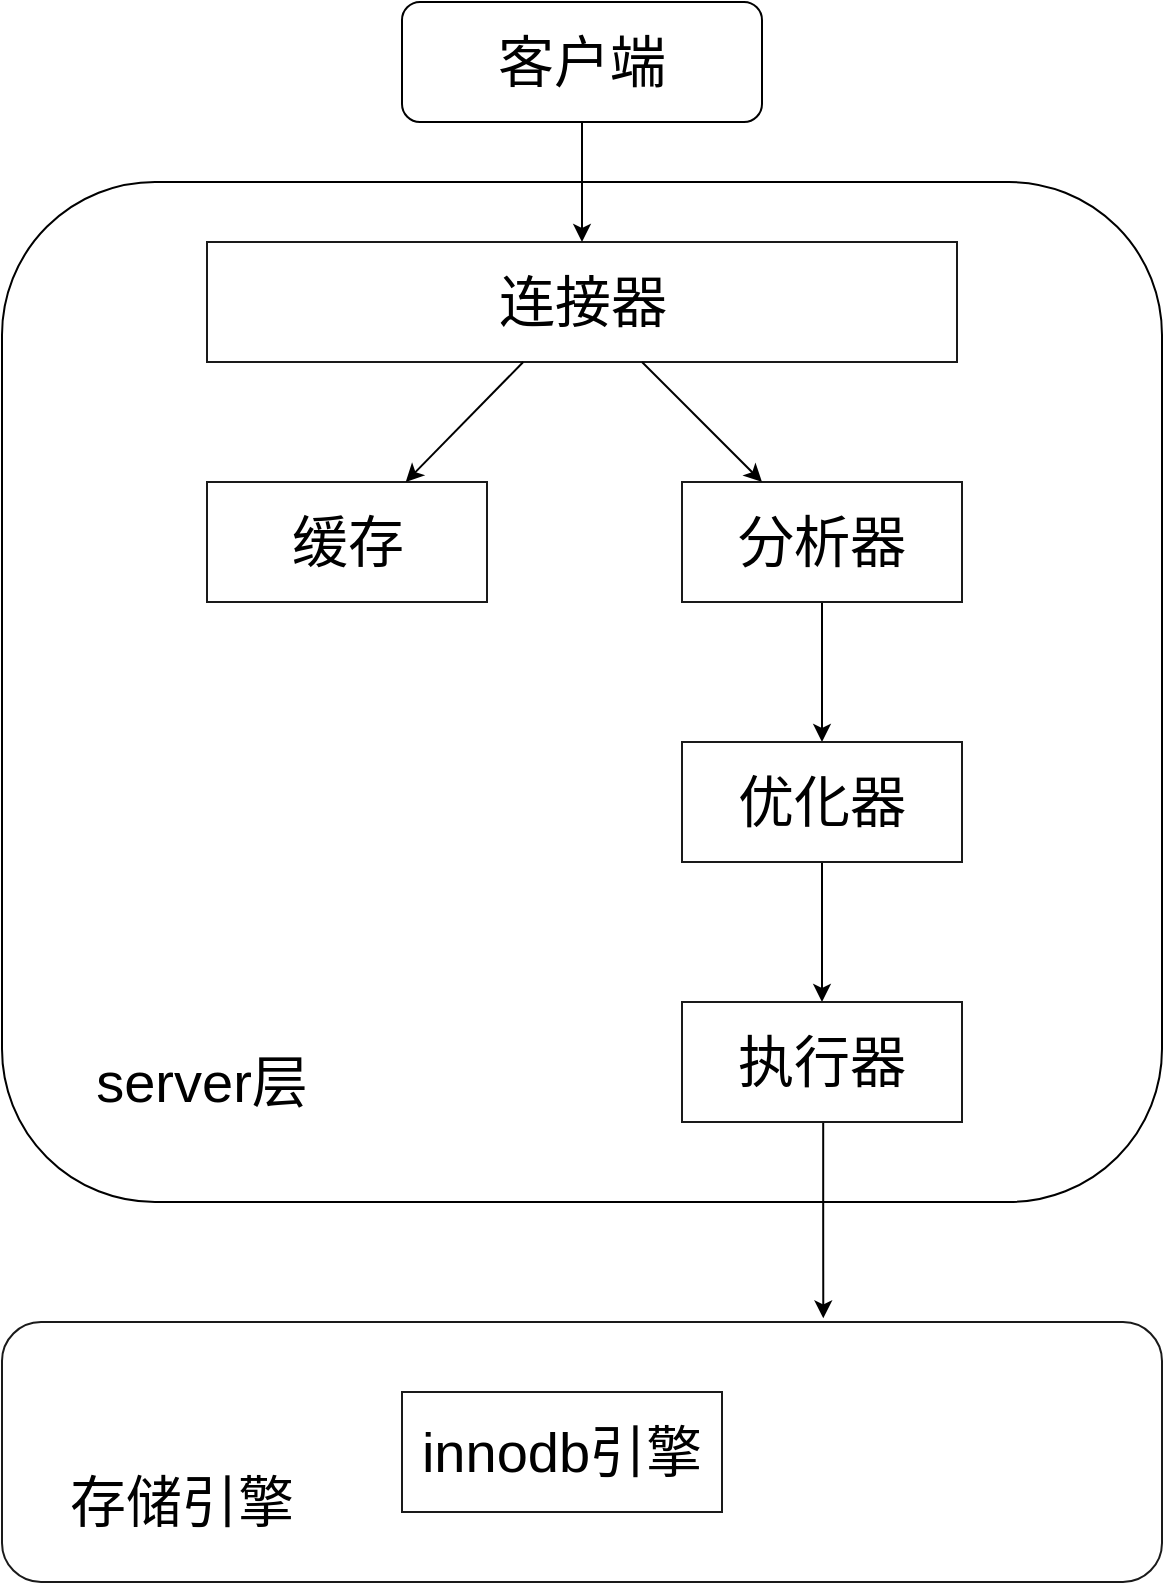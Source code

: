 <mxfile version="14.6.6" type="github">
  <diagram name="Page-1" id="c7488fd3-1785-93aa-aadb-54a6760d102a">
    <mxGraphModel dx="1730" dy="913" grid="1" gridSize="10" guides="1" tooltips="1" connect="1" arrows="1" fold="1" page="1" pageScale="1" pageWidth="1100" pageHeight="850" background="#ffffff" math="0" shadow="0">
      <root>
        <mxCell id="0" />
        <mxCell id="1" parent="0" />
        <mxCell id="vQC9IW_aOGiXOUibcGVV-1" value="&lt;font style=&quot;font-size: 28px&quot;&gt;客户端&lt;/font&gt;" style="rounded=1;whiteSpace=wrap;html=1;" vertex="1" parent="1">
          <mxGeometry x="310" y="20" width="180" height="60" as="geometry" />
        </mxCell>
        <mxCell id="vQC9IW_aOGiXOUibcGVV-2" value="" style="rounded=1;whiteSpace=wrap;html=1;shadow=0;glass=0;" vertex="1" parent="1">
          <mxGeometry x="110" y="110" width="580" height="510" as="geometry" />
        </mxCell>
        <mxCell id="vQC9IW_aOGiXOUibcGVV-3" value="&lt;font style=&quot;font-size: 28px&quot;&gt;server层&lt;/font&gt;" style="rounded=0;whiteSpace=wrap;html=1;strokeColor=#FFFFFF;" vertex="1" parent="1">
          <mxGeometry x="150" y="530" width="120" height="60" as="geometry" />
        </mxCell>
        <mxCell id="vQC9IW_aOGiXOUibcGVV-5" value="&lt;font style=&quot;font-size: 28px&quot;&gt;连接器&lt;/font&gt;" style="rounded=0;whiteSpace=wrap;html=1;strokeColor=#1A1A1A;" vertex="1" parent="1">
          <mxGeometry x="212.5" y="140" width="375" height="60" as="geometry" />
        </mxCell>
        <mxCell id="vQC9IW_aOGiXOUibcGVV-18" value="" style="edgeStyle=orthogonalEdgeStyle;rounded=0;orthogonalLoop=1;jettySize=auto;html=1;" edge="1" parent="1" source="vQC9IW_aOGiXOUibcGVV-7" target="vQC9IW_aOGiXOUibcGVV-8">
          <mxGeometry relative="1" as="geometry" />
        </mxCell>
        <mxCell id="vQC9IW_aOGiXOUibcGVV-7" value="&lt;font style=&quot;font-size: 28px&quot;&gt;分析器&lt;/font&gt;" style="rounded=0;whiteSpace=wrap;html=1;strokeColor=#1A1A1A;" vertex="1" parent="1">
          <mxGeometry x="450" y="260" width="140" height="60" as="geometry" />
        </mxCell>
        <mxCell id="vQC9IW_aOGiXOUibcGVV-19" value="" style="edgeStyle=orthogonalEdgeStyle;rounded=0;orthogonalLoop=1;jettySize=auto;html=1;" edge="1" parent="1" source="vQC9IW_aOGiXOUibcGVV-8" target="vQC9IW_aOGiXOUibcGVV-12">
          <mxGeometry relative="1" as="geometry" />
        </mxCell>
        <mxCell id="vQC9IW_aOGiXOUibcGVV-8" value="&lt;font style=&quot;font-size: 28px&quot;&gt;优化器&lt;/font&gt;" style="rounded=0;whiteSpace=wrap;html=1;strokeColor=#1A1A1A;" vertex="1" parent="1">
          <mxGeometry x="450" y="390" width="140" height="60" as="geometry" />
        </mxCell>
        <mxCell id="vQC9IW_aOGiXOUibcGVV-20" value="" style="edgeStyle=orthogonalEdgeStyle;rounded=0;orthogonalLoop=1;jettySize=auto;html=1;entryX=0.708;entryY=-0.014;entryDx=0;entryDy=0;entryPerimeter=0;" edge="1" parent="1" source="vQC9IW_aOGiXOUibcGVV-12" target="vQC9IW_aOGiXOUibcGVV-13">
          <mxGeometry relative="1" as="geometry">
            <mxPoint x="520" y="640" as="targetPoint" />
            <Array as="points">
              <mxPoint x="520" y="630" />
            </Array>
          </mxGeometry>
        </mxCell>
        <mxCell id="vQC9IW_aOGiXOUibcGVV-12" value="&lt;font style=&quot;font-size: 28px&quot;&gt;执行器&lt;/font&gt;" style="rounded=0;whiteSpace=wrap;html=1;strokeColor=#1A1A1A;" vertex="1" parent="1">
          <mxGeometry x="450" y="520" width="140" height="60" as="geometry" />
        </mxCell>
        <mxCell id="vQC9IW_aOGiXOUibcGVV-13" value="" style="rounded=1;whiteSpace=wrap;html=1;shadow=0;glass=0;strokeColor=#1A1A1A;" vertex="1" parent="1">
          <mxGeometry x="110" y="680" width="580" height="130" as="geometry" />
        </mxCell>
        <mxCell id="vQC9IW_aOGiXOUibcGVV-14" value="&lt;font style=&quot;font-size: 28px&quot;&gt;存储引擎&lt;/font&gt;" style="rounded=0;whiteSpace=wrap;html=1;shadow=0;glass=0;strokeColor=#FFFFFF;" vertex="1" parent="1">
          <mxGeometry x="140" y="740" width="120" height="60" as="geometry" />
        </mxCell>
        <mxCell id="vQC9IW_aOGiXOUibcGVV-15" value="&lt;font style=&quot;font-size: 28px&quot;&gt;innodb引擎&lt;/font&gt;" style="rounded=0;whiteSpace=wrap;html=1;shadow=0;glass=0;strokeColor=#1A1A1A;" vertex="1" parent="1">
          <mxGeometry x="310" y="715" width="160" height="60" as="geometry" />
        </mxCell>
        <mxCell id="vQC9IW_aOGiXOUibcGVV-16" value="" style="endArrow=classic;html=1;" edge="1" parent="1" source="vQC9IW_aOGiXOUibcGVV-1" target="vQC9IW_aOGiXOUibcGVV-5">
          <mxGeometry width="50" height="50" relative="1" as="geometry">
            <mxPoint x="380" y="100" as="sourcePoint" />
            <mxPoint x="430" y="50" as="targetPoint" />
          </mxGeometry>
        </mxCell>
        <mxCell id="vQC9IW_aOGiXOUibcGVV-17" value="" style="endArrow=classic;html=1;" edge="1" parent="1" source="vQC9IW_aOGiXOUibcGVV-5" target="vQC9IW_aOGiXOUibcGVV-7">
          <mxGeometry width="50" height="50" relative="1" as="geometry">
            <mxPoint x="520" y="199" as="sourcePoint" />
            <mxPoint x="550" y="240" as="targetPoint" />
          </mxGeometry>
        </mxCell>
        <mxCell id="vQC9IW_aOGiXOUibcGVV-22" value="&lt;span style=&quot;font-size: 28px&quot;&gt;缓存&lt;/span&gt;" style="rounded=0;whiteSpace=wrap;html=1;strokeColor=#1A1A1A;" vertex="1" parent="1">
          <mxGeometry x="212.5" y="260" width="140" height="60" as="geometry" />
        </mxCell>
        <mxCell id="vQC9IW_aOGiXOUibcGVV-23" value="" style="endArrow=classic;html=1;" edge="1" parent="1" source="vQC9IW_aOGiXOUibcGVV-5" target="vQC9IW_aOGiXOUibcGVV-22">
          <mxGeometry width="50" height="50" relative="1" as="geometry">
            <mxPoint x="260" y="210" as="sourcePoint" />
            <mxPoint x="310" y="160" as="targetPoint" />
          </mxGeometry>
        </mxCell>
      </root>
    </mxGraphModel>
  </diagram>
</mxfile>
